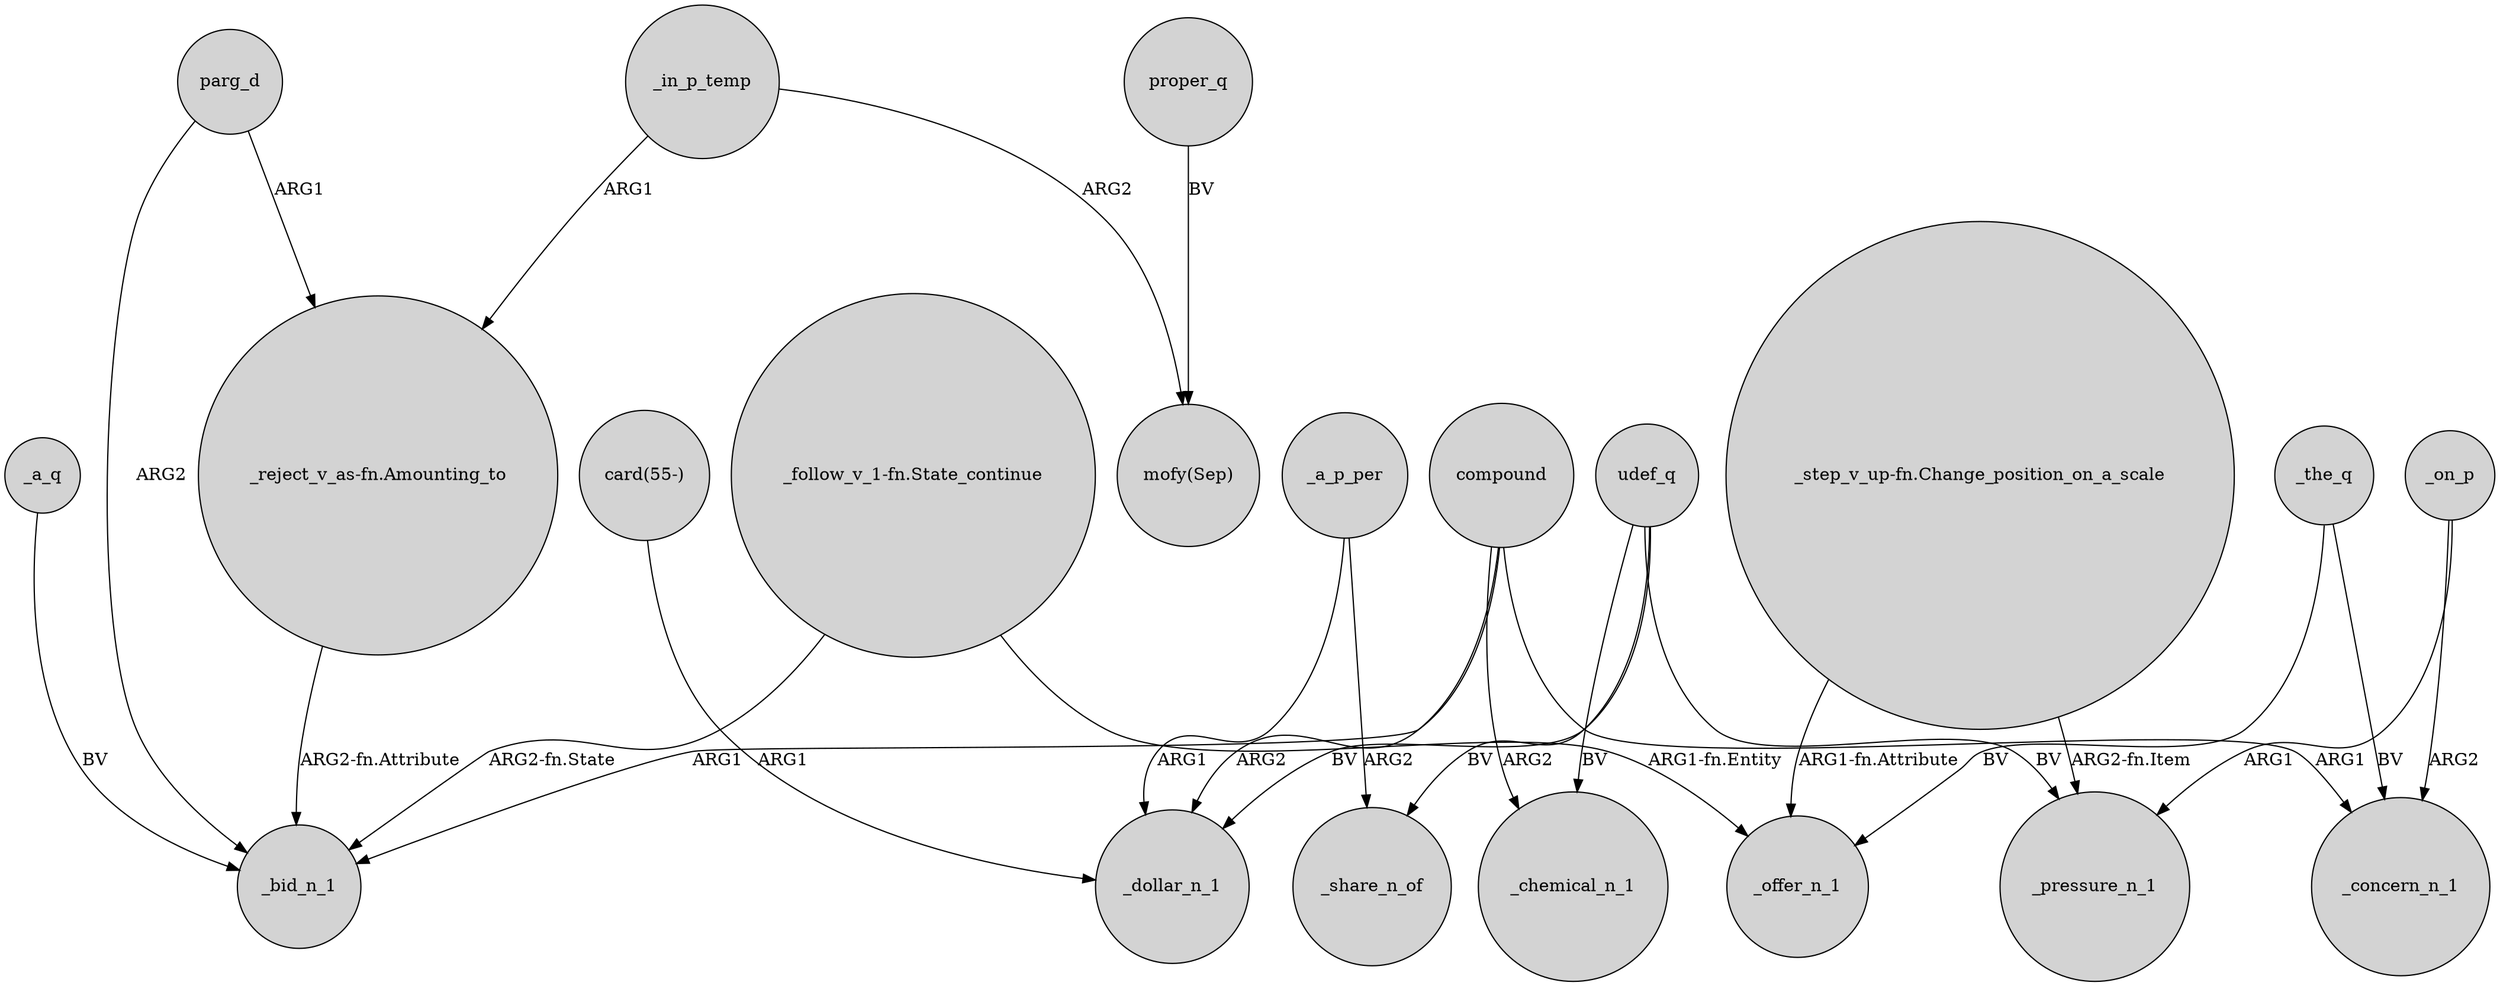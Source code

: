 digraph {
	node [shape=circle style=filled]
	_a_q -> _bid_n_1 [label=BV]
	parg_d -> "_reject_v_as-fn.Amounting_to" [label=ARG1]
	compound -> _chemical_n_1 [label=ARG2]
	_in_p_temp -> "_reject_v_as-fn.Amounting_to" [label=ARG1]
	"card(55-)" -> _dollar_n_1 [label=ARG1]
	"_step_v_up-fn.Change_position_on_a_scale" -> _offer_n_1 [label="ARG1-fn.Attribute"]
	compound -> _dollar_n_1 [label=ARG2]
	udef_q -> _chemical_n_1 [label=BV]
	_the_q -> _concern_n_1 [label=BV]
	udef_q -> _pressure_n_1 [label=BV]
	_on_p -> _pressure_n_1 [label=ARG1]
	"_follow_v_1-fn.State_continue" -> _offer_n_1 [label="ARG1-fn.Entity"]
	_a_p_per -> _share_n_of [label=ARG2]
	udef_q -> _share_n_of [label=BV]
	udef_q -> _dollar_n_1 [label=BV]
	parg_d -> _bid_n_1 [label=ARG2]
	compound -> _concern_n_1 [label=ARG1]
	_the_q -> _offer_n_1 [label=BV]
	_on_p -> _concern_n_1 [label=ARG2]
	_a_p_per -> _dollar_n_1 [label=ARG1]
	"_reject_v_as-fn.Amounting_to" -> _bid_n_1 [label="ARG2-fn.Attribute"]
	"_follow_v_1-fn.State_continue" -> _bid_n_1 [label="ARG2-fn.State"]
	proper_q -> "mofy(Sep)" [label=BV]
	"_step_v_up-fn.Change_position_on_a_scale" -> _pressure_n_1 [label="ARG2-fn.Item"]
	compound -> _bid_n_1 [label=ARG1]
	_in_p_temp -> "mofy(Sep)" [label=ARG2]
}
